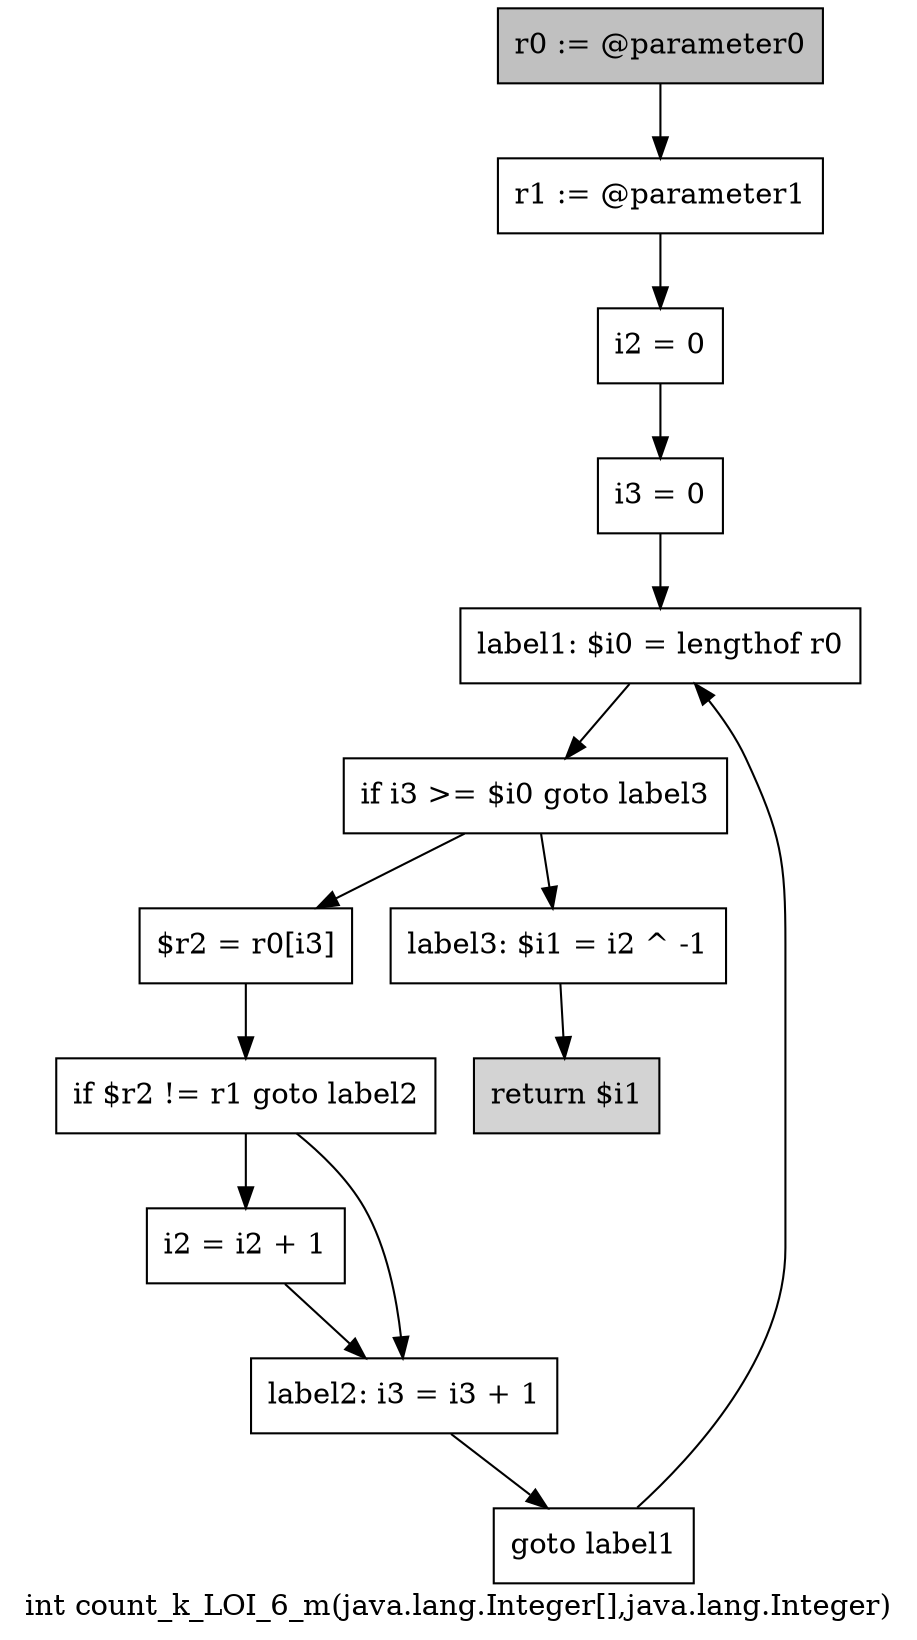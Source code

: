 digraph "int count_k_LOI_6_m(java.lang.Integer[],java.lang.Integer)" {
    label="int count_k_LOI_6_m(java.lang.Integer[],java.lang.Integer)";
    node [shape=box];
    "0" [style=filled,fillcolor=gray,label="r0 := @parameter0",];
    "1" [label="r1 := @parameter1",];
    "0"->"1";
    "2" [label="i2 = 0",];
    "1"->"2";
    "3" [label="i3 = 0",];
    "2"->"3";
    "4" [label="label1: $i0 = lengthof r0",];
    "3"->"4";
    "5" [label="if i3 >= $i0 goto label3",];
    "4"->"5";
    "6" [label="$r2 = r0[i3]",];
    "5"->"6";
    "11" [label="label3: $i1 = i2 ^ -1",];
    "5"->"11";
    "7" [label="if $r2 != r1 goto label2",];
    "6"->"7";
    "8" [label="i2 = i2 + 1",];
    "7"->"8";
    "9" [label="label2: i3 = i3 + 1",];
    "7"->"9";
    "8"->"9";
    "10" [label="goto label1",];
    "9"->"10";
    "10"->"4";
    "12" [style=filled,fillcolor=lightgray,label="return $i1",];
    "11"->"12";
}

